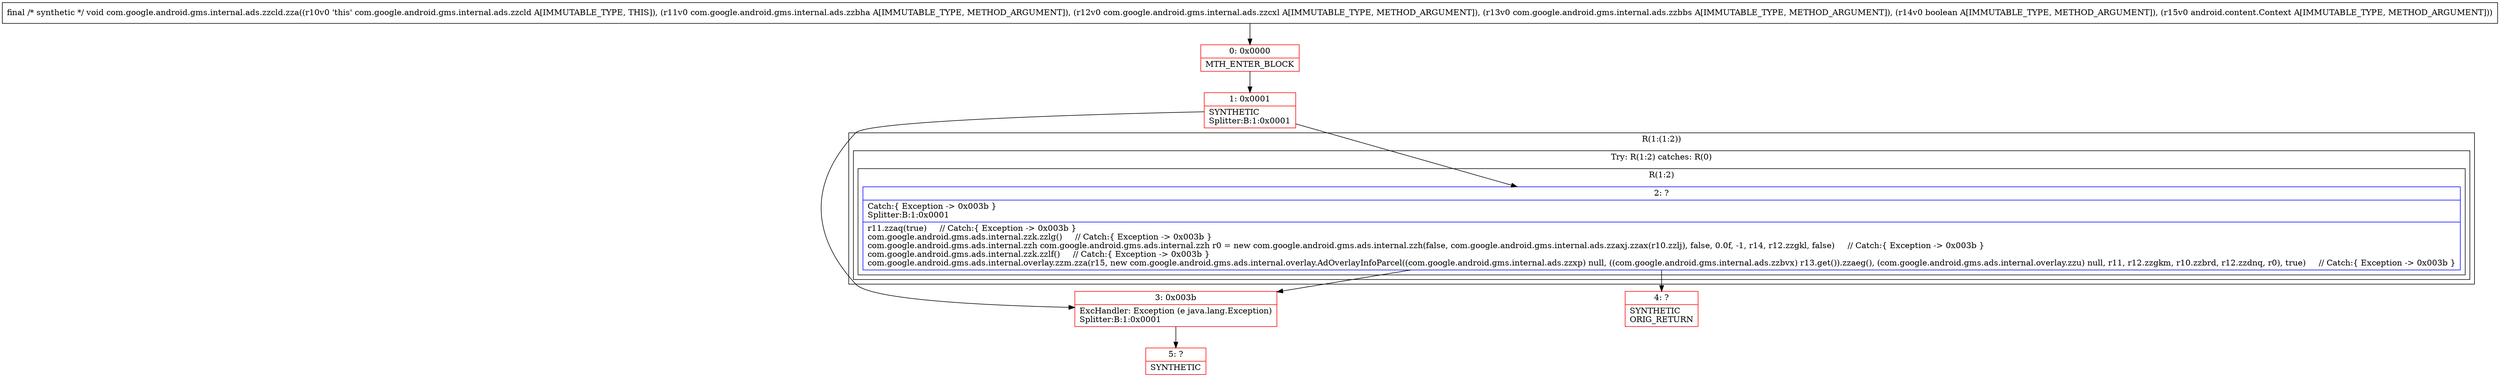 digraph "CFG forcom.google.android.gms.internal.ads.zzcld.zza(Lcom\/google\/android\/gms\/internal\/ads\/zzbha;Lcom\/google\/android\/gms\/internal\/ads\/zzcxl;Lcom\/google\/android\/gms\/internal\/ads\/zzbbs;ZLandroid\/content\/Context;)V" {
subgraph cluster_Region_1980988340 {
label = "R(1:(1:2))";
node [shape=record,color=blue];
subgraph cluster_TryCatchRegion_1139444987 {
label = "Try: R(1:2) catches: R(0)";
node [shape=record,color=blue];
subgraph cluster_Region_1975366006 {
label = "R(1:2)";
node [shape=record,color=blue];
Node_2 [shape=record,label="{2\:\ ?|Catch:\{ Exception \-\> 0x003b \}\lSplitter:B:1:0x0001\l|r11.zzaq(true)     \/\/ Catch:\{ Exception \-\> 0x003b \}\lcom.google.android.gms.ads.internal.zzk.zzlg()     \/\/ Catch:\{ Exception \-\> 0x003b \}\lcom.google.android.gms.ads.internal.zzh com.google.android.gms.ads.internal.zzh r0 = new com.google.android.gms.ads.internal.zzh(false, com.google.android.gms.internal.ads.zzaxj.zzax(r10.zzlj), false, 0.0f, \-1, r14, r12.zzgkl, false)     \/\/ Catch:\{ Exception \-\> 0x003b \}\lcom.google.android.gms.ads.internal.zzk.zzlf()     \/\/ Catch:\{ Exception \-\> 0x003b \}\lcom.google.android.gms.ads.internal.overlay.zzm.zza(r15, new com.google.android.gms.ads.internal.overlay.AdOverlayInfoParcel((com.google.android.gms.internal.ads.zzxp) null, ((com.google.android.gms.internal.ads.zzbvx) r13.get()).zzaeg(), (com.google.android.gms.ads.internal.overlay.zzu) null, r11, r12.zzgkm, r10.zzbrd, r12.zzdnq, r0), true)     \/\/ Catch:\{ Exception \-\> 0x003b \}\l}"];
}
subgraph cluster_Region_1841918103 {
label = "R(0) | ExcHandler: Exception (e java.lang.Exception)\l";
node [shape=record,color=blue];
}
}
}
subgraph cluster_Region_1841918103 {
label = "R(0) | ExcHandler: Exception (e java.lang.Exception)\l";
node [shape=record,color=blue];
}
Node_0 [shape=record,color=red,label="{0\:\ 0x0000|MTH_ENTER_BLOCK\l}"];
Node_1 [shape=record,color=red,label="{1\:\ 0x0001|SYNTHETIC\lSplitter:B:1:0x0001\l}"];
Node_3 [shape=record,color=red,label="{3\:\ 0x003b|ExcHandler: Exception (e java.lang.Exception)\lSplitter:B:1:0x0001\l}"];
Node_4 [shape=record,color=red,label="{4\:\ ?|SYNTHETIC\lORIG_RETURN\l}"];
Node_5 [shape=record,color=red,label="{5\:\ ?|SYNTHETIC\l}"];
MethodNode[shape=record,label="{final \/* synthetic *\/ void com.google.android.gms.internal.ads.zzcld.zza((r10v0 'this' com.google.android.gms.internal.ads.zzcld A[IMMUTABLE_TYPE, THIS]), (r11v0 com.google.android.gms.internal.ads.zzbha A[IMMUTABLE_TYPE, METHOD_ARGUMENT]), (r12v0 com.google.android.gms.internal.ads.zzcxl A[IMMUTABLE_TYPE, METHOD_ARGUMENT]), (r13v0 com.google.android.gms.internal.ads.zzbbs A[IMMUTABLE_TYPE, METHOD_ARGUMENT]), (r14v0 boolean A[IMMUTABLE_TYPE, METHOD_ARGUMENT]), (r15v0 android.content.Context A[IMMUTABLE_TYPE, METHOD_ARGUMENT])) }"];
MethodNode -> Node_0;
Node_2 -> Node_3;
Node_2 -> Node_4;
Node_0 -> Node_1;
Node_1 -> Node_2;
Node_1 -> Node_3;
Node_3 -> Node_5;
}

